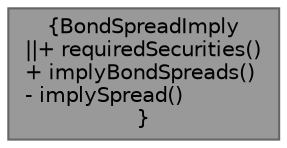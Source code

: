 digraph "BondSpreadImply"
{
 // INTERACTIVE_SVG=YES
 // LATEX_PDF_SIZE
  bgcolor="transparent";
  edge [fontname=Helvetica,fontsize=10,labelfontname=Helvetica,labelfontsize=10];
  node [fontname=Helvetica,fontsize=10,shape=box,height=0.2,width=0.4];
  Node1 [label="{BondSpreadImply\n||+ requiredSecurities()\l+ implyBondSpreads()\l- implySpread()\l}",height=0.2,width=0.4,color="gray40", fillcolor="grey60", style="filled", fontcolor="black",tooltip=" "];
}
